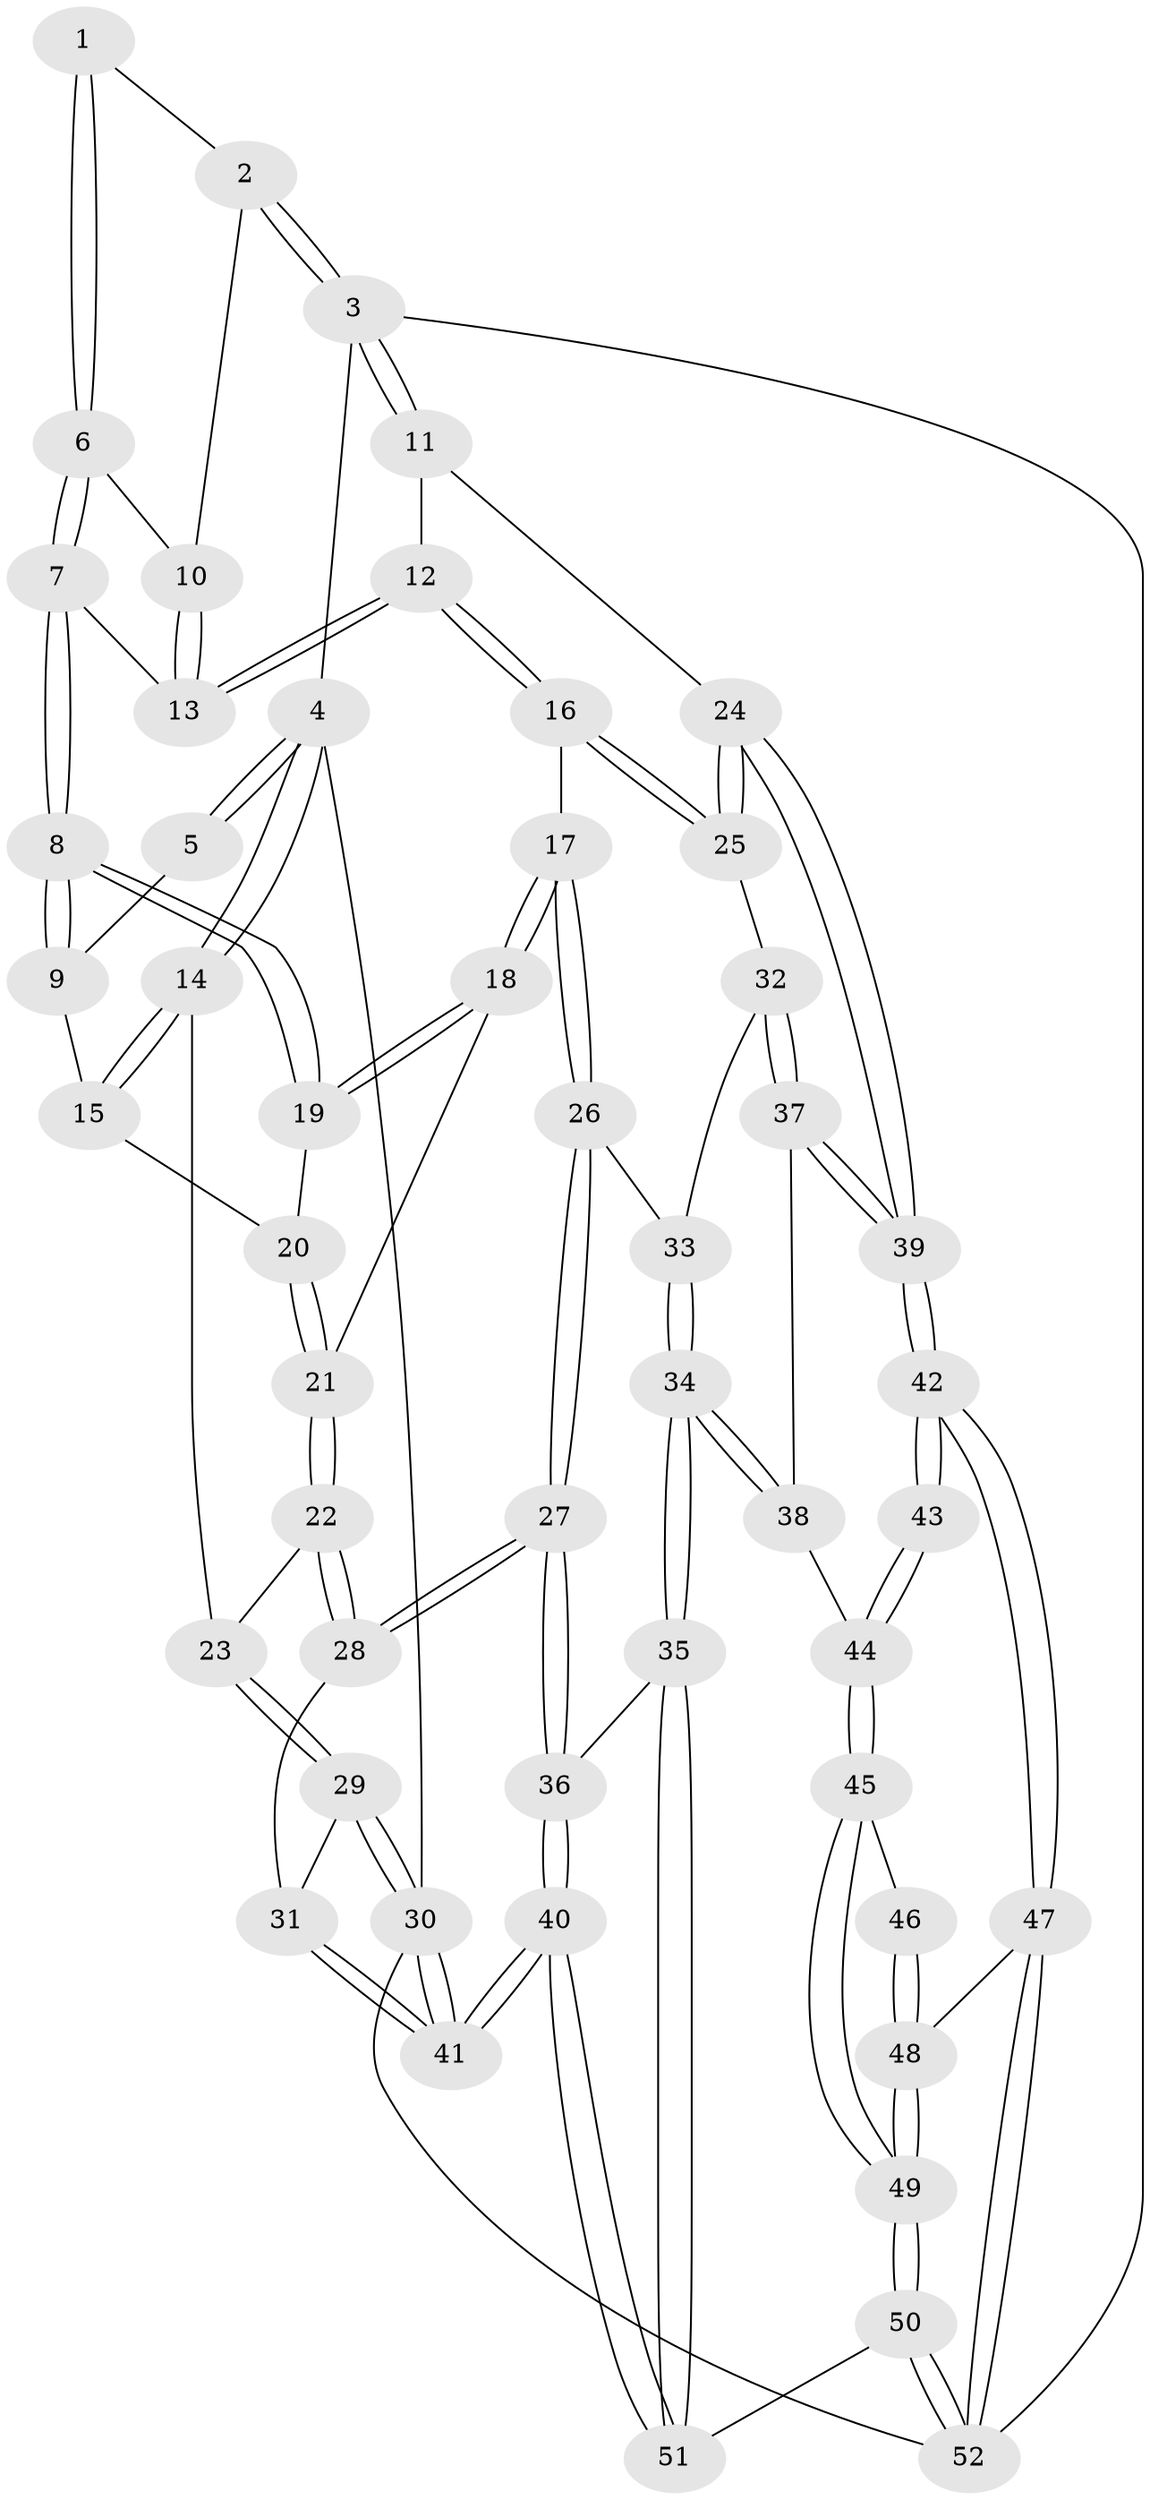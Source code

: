 // Generated by graph-tools (version 1.1) at 2025/27/03/09/25 03:27:16]
// undirected, 52 vertices, 127 edges
graph export_dot {
graph [start="1"]
  node [color=gray90,style=filled];
  1 [pos="+0.407581301039331+0"];
  2 [pos="+0.7930968187887313+0"];
  3 [pos="+1+0"];
  4 [pos="+0+0"];
  5 [pos="+0.3023578892931019+0"];
  6 [pos="+0.45510208381401207+0.0028946627836984873"];
  7 [pos="+0.4747678720079854+0.17359944805583888"];
  8 [pos="+0.45395503099883894+0.26435836965614806"];
  9 [pos="+0.1866450895263014+0.23955046411784647"];
  10 [pos="+0.7828230367517215+0.09347878348614959"];
  11 [pos="+1+0"];
  12 [pos="+0.8435732889176503+0.20578835883965746"];
  13 [pos="+0.8370049857643898+0.19991344010529258"];
  14 [pos="+0+0.2941568745368577"];
  15 [pos="+0.09251110374764794+0.29194075100728545"];
  16 [pos="+0.806303364819922+0.4128421057233712"];
  17 [pos="+0.5806671465280664+0.4905375828694621"];
  18 [pos="+0.4759579394968095+0.35914187387686697"];
  19 [pos="+0.4567729876620578+0.27973348586969554"];
  20 [pos="+0.17664684525036556+0.36454238194878913"];
  21 [pos="+0.2539466011595468+0.45067738324803497"];
  22 [pos="+0.22530911332139508+0.5317216753822427"];
  23 [pos="+0+0.4153768815229425"];
  24 [pos="+1+0.6206061720509775"];
  25 [pos="+1+0.5692901470395451"];
  26 [pos="+0.5648641730398872+0.5538494767989406"];
  27 [pos="+0.3912687034054949+0.7059575462957579"];
  28 [pos="+0.25035709662347927+0.6815561795308374"];
  29 [pos="+0+0.6638934961434619"];
  30 [pos="+0+1"];
  31 [pos="+0.2259816324631543+0.6934319631350276"];
  32 [pos="+0.7505449926857591+0.6850944894642291"];
  33 [pos="+0.6081657183306854+0.6116725891567608"];
  34 [pos="+0.6722900067651205+0.8546739659656726"];
  35 [pos="+0.640068071559723+0.8912591338555889"];
  36 [pos="+0.42179364844650086+0.8244044746273328"];
  37 [pos="+0.8053274562876594+0.7878978508744298"];
  38 [pos="+0.7570414575116682+0.8442471196485483"];
  39 [pos="+1+0.7007088223576372"];
  40 [pos="+0.29858013195730726+1"];
  41 [pos="+0.02452102382055696+1"];
  42 [pos="+1+0.7043045047579084"];
  43 [pos="+0.907319214787215+0.8696953755240279"];
  44 [pos="+0.7778129312705604+0.8704773725262807"];
  45 [pos="+0.8003091216363151+0.9073603755909547"];
  46 [pos="+0.8621963253687176+0.912558702478756"];
  47 [pos="+1+0.7733381779426621"];
  48 [pos="+0.8923270562006874+0.9676200324904889"];
  49 [pos="+0.8014210744714056+1"];
  50 [pos="+0.7729544277296029+1"];
  51 [pos="+0.6310465631400055+1"];
  52 [pos="+1+1"];
  1 -- 2;
  1 -- 6;
  1 -- 6;
  2 -- 3;
  2 -- 3;
  2 -- 10;
  3 -- 4;
  3 -- 11;
  3 -- 11;
  3 -- 52;
  4 -- 5;
  4 -- 5;
  4 -- 14;
  4 -- 14;
  4 -- 30;
  5 -- 9;
  6 -- 7;
  6 -- 7;
  6 -- 10;
  7 -- 8;
  7 -- 8;
  7 -- 13;
  8 -- 9;
  8 -- 9;
  8 -- 19;
  8 -- 19;
  9 -- 15;
  10 -- 13;
  10 -- 13;
  11 -- 12;
  11 -- 24;
  12 -- 13;
  12 -- 13;
  12 -- 16;
  12 -- 16;
  14 -- 15;
  14 -- 15;
  14 -- 23;
  15 -- 20;
  16 -- 17;
  16 -- 25;
  16 -- 25;
  17 -- 18;
  17 -- 18;
  17 -- 26;
  17 -- 26;
  18 -- 19;
  18 -- 19;
  18 -- 21;
  19 -- 20;
  20 -- 21;
  20 -- 21;
  21 -- 22;
  21 -- 22;
  22 -- 23;
  22 -- 28;
  22 -- 28;
  23 -- 29;
  23 -- 29;
  24 -- 25;
  24 -- 25;
  24 -- 39;
  24 -- 39;
  25 -- 32;
  26 -- 27;
  26 -- 27;
  26 -- 33;
  27 -- 28;
  27 -- 28;
  27 -- 36;
  27 -- 36;
  28 -- 31;
  29 -- 30;
  29 -- 30;
  29 -- 31;
  30 -- 41;
  30 -- 41;
  30 -- 52;
  31 -- 41;
  31 -- 41;
  32 -- 33;
  32 -- 37;
  32 -- 37;
  33 -- 34;
  33 -- 34;
  34 -- 35;
  34 -- 35;
  34 -- 38;
  34 -- 38;
  35 -- 36;
  35 -- 51;
  35 -- 51;
  36 -- 40;
  36 -- 40;
  37 -- 38;
  37 -- 39;
  37 -- 39;
  38 -- 44;
  39 -- 42;
  39 -- 42;
  40 -- 41;
  40 -- 41;
  40 -- 51;
  40 -- 51;
  42 -- 43;
  42 -- 43;
  42 -- 47;
  42 -- 47;
  43 -- 44;
  43 -- 44;
  44 -- 45;
  44 -- 45;
  45 -- 46;
  45 -- 49;
  45 -- 49;
  46 -- 48;
  46 -- 48;
  47 -- 48;
  47 -- 52;
  47 -- 52;
  48 -- 49;
  48 -- 49;
  49 -- 50;
  49 -- 50;
  50 -- 51;
  50 -- 52;
  50 -- 52;
}
